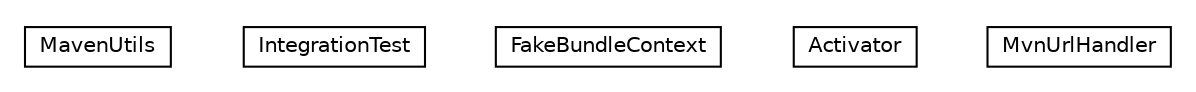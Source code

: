 #!/usr/local/bin/dot
#
# Class diagram 
# Generated by UMLGraph version R5_6-24-gf6e263 (http://www.umlgraph.org/)
#

digraph G {
	edge [fontname="Helvetica",fontsize=10,labelfontname="Helvetica",labelfontsize=10];
	node [fontname="Helvetica",fontsize=10,shape=plaintext];
	nodesep=0.25;
	ranksep=0.5;
	// org.universAAL.itests.MavenUtils
	c10 [label=<<table title="org.universAAL.itests.MavenUtils" border="0" cellborder="1" cellspacing="0" cellpadding="2" port="p" href="./MavenUtils.html">
		<tr><td><table border="0" cellspacing="0" cellpadding="1">
<tr><td align="center" balign="center"> MavenUtils </td></tr>
		</table></td></tr>
		</table>>, URL="./MavenUtils.html", fontname="Helvetica", fontcolor="black", fontsize=10.0];
	// org.universAAL.itests.IntegrationTest
	c11 [label=<<table title="org.universAAL.itests.IntegrationTest" border="0" cellborder="1" cellspacing="0" cellpadding="2" port="p" href="./IntegrationTest.html">
		<tr><td><table border="0" cellspacing="0" cellpadding="1">
<tr><td align="center" balign="center"> IntegrationTest </td></tr>
		</table></td></tr>
		</table>>, URL="./IntegrationTest.html", fontname="Helvetica", fontcolor="black", fontsize=10.0];
	// org.universAAL.itests.IntegrationTest.FakeBundleContext
	c12 [label=<<table title="org.universAAL.itests.IntegrationTest.FakeBundleContext" border="0" cellborder="1" cellspacing="0" cellpadding="2" port="p" href="./IntegrationTest.FakeBundleContext.html">
		<tr><td><table border="0" cellspacing="0" cellpadding="1">
<tr><td align="center" balign="center"> FakeBundleContext </td></tr>
		</table></td></tr>
		</table>>, URL="./IntegrationTest.FakeBundleContext.html", fontname="Helvetica", fontcolor="black", fontsize=10.0];
	// org.universAAL.itests.Activator
	c13 [label=<<table title="org.universAAL.itests.Activator" border="0" cellborder="1" cellspacing="0" cellpadding="2" port="p" href="./Activator.html">
		<tr><td><table border="0" cellspacing="0" cellpadding="1">
<tr><td align="center" balign="center"> Activator </td></tr>
		</table></td></tr>
		</table>>, URL="./Activator.html", fontname="Helvetica", fontcolor="black", fontsize=10.0];
	// org.universAAL.itests.MvnUrlHandler
	c14 [label=<<table title="org.universAAL.itests.MvnUrlHandler" border="0" cellborder="1" cellspacing="0" cellpadding="2" port="p" href="./MvnUrlHandler.html">
		<tr><td><table border="0" cellspacing="0" cellpadding="1">
<tr><td align="center" balign="center"> MvnUrlHandler </td></tr>
		</table></td></tr>
		</table>>, URL="./MvnUrlHandler.html", fontname="Helvetica", fontcolor="black", fontsize=10.0];
}

